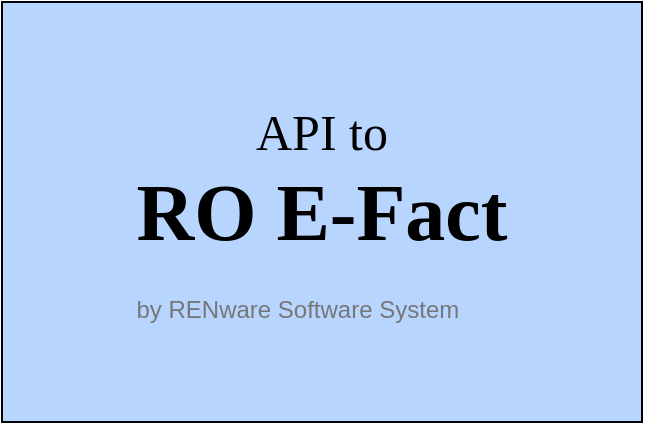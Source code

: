 <mxfile version="22.0.3" type="device">
  <diagram name="Page-1" id="Ty_NPIr8UMJ6YvIxmLYT">
    <mxGraphModel dx="1038" dy="608" grid="1" gridSize="10" guides="1" tooltips="1" connect="1" arrows="1" fold="1" page="1" pageScale="1" pageWidth="827" pageHeight="1169" math="0" shadow="0">
      <root>
        <mxCell id="0" />
        <mxCell id="1" parent="0" />
        <mxCell id="UkepkLBr_rH7Vj_UJoZB-37" value="&lt;font style=&quot;font-size: 25px;&quot;&gt;&lt;font style=&quot;font-size: 25px;&quot;&gt;&lt;span style=&quot;font-weight: normal;&quot;&gt;API&lt;/span&gt; &lt;span style=&quot;font-weight: normal;&quot;&gt;to&lt;/span&gt;&lt;/font&gt;&lt;br&gt;&lt;font style=&quot;font-size: 40px;&quot; face=&quot;Tahoma&quot;&gt;RO E-Fact&lt;/font&gt;&lt;/font&gt;&lt;br&gt;&lt;div style=&quot;text-align: left;&quot;&gt;&lt;span style=&quot;font-size: 12px; font-weight: normal; font-family: Helvetica; background-color: initial;&quot;&gt;&lt;font color=&quot;#777777&quot;&gt;by RENware Software System&lt;/font&gt;&lt;/span&gt;&lt;/div&gt;" style="rounded=0;whiteSpace=wrap;html=1;fillColor=#B7D5FF;align=center;verticalAlign=middle;fontFamily=Verdana;fontSize=30;fontStyle=1;strokeColor=#000000;fontColor=#000000;spacing=0;" parent="1" vertex="1">
          <mxGeometry x="20" width="320" height="210" as="geometry" />
        </mxCell>
      </root>
    </mxGraphModel>
  </diagram>
</mxfile>
